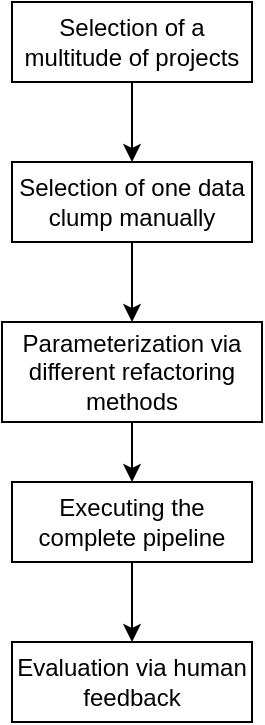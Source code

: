 <mxfile version="24.8.4">
  <diagram name="Page-1" id="BnJTHX-FgP2X6mprzwFl">
    <mxGraphModel dx="640" dy="418" grid="1" gridSize="10" guides="1" tooltips="1" connect="1" arrows="1" fold="1" page="1" pageScale="1" pageWidth="413" pageHeight="583" math="0" shadow="0">
      <root>
        <mxCell id="0" />
        <mxCell id="1" parent="0" />
        <mxCell id="LJy8CON3-BYgUMsDqb2D-6" style="edgeStyle=orthogonalEdgeStyle;rounded=0;orthogonalLoop=1;jettySize=auto;html=1;exitX=0.5;exitY=1;exitDx=0;exitDy=0;entryX=0.5;entryY=0;entryDx=0;entryDy=0;" edge="1" parent="1" source="LJy8CON3-BYgUMsDqb2D-1" target="LJy8CON3-BYgUMsDqb2D-2">
          <mxGeometry relative="1" as="geometry" />
        </mxCell>
        <mxCell id="LJy8CON3-BYgUMsDqb2D-1" value="Selection of a multitude of projects" style="rounded=0;whiteSpace=wrap;html=1;" vertex="1" parent="1">
          <mxGeometry x="40" y="40" width="120" height="40" as="geometry" />
        </mxCell>
        <mxCell id="LJy8CON3-BYgUMsDqb2D-7" style="edgeStyle=orthogonalEdgeStyle;rounded=0;orthogonalLoop=1;jettySize=auto;html=1;exitX=0.5;exitY=1;exitDx=0;exitDy=0;entryX=0.5;entryY=0;entryDx=0;entryDy=0;" edge="1" parent="1" source="LJy8CON3-BYgUMsDqb2D-2" target="LJy8CON3-BYgUMsDqb2D-4">
          <mxGeometry relative="1" as="geometry" />
        </mxCell>
        <mxCell id="LJy8CON3-BYgUMsDqb2D-2" value="Selection of one data clump manually" style="rounded=0;whiteSpace=wrap;html=1;" vertex="1" parent="1">
          <mxGeometry x="40" y="120" width="120" height="40" as="geometry" />
        </mxCell>
        <mxCell id="LJy8CON3-BYgUMsDqb2D-9" style="edgeStyle=orthogonalEdgeStyle;rounded=0;orthogonalLoop=1;jettySize=auto;html=1;exitX=0.5;exitY=1;exitDx=0;exitDy=0;" edge="1" parent="1" source="LJy8CON3-BYgUMsDqb2D-3" target="LJy8CON3-BYgUMsDqb2D-5">
          <mxGeometry relative="1" as="geometry" />
        </mxCell>
        <mxCell id="LJy8CON3-BYgUMsDqb2D-3" value="Executing the complete pipeline" style="rounded=0;whiteSpace=wrap;html=1;" vertex="1" parent="1">
          <mxGeometry x="40" y="280" width="120" height="40" as="geometry" />
        </mxCell>
        <mxCell id="LJy8CON3-BYgUMsDqb2D-8" style="edgeStyle=orthogonalEdgeStyle;rounded=0;orthogonalLoop=1;jettySize=auto;html=1;exitX=0.5;exitY=1;exitDx=0;exitDy=0;" edge="1" parent="1" source="LJy8CON3-BYgUMsDqb2D-4" target="LJy8CON3-BYgUMsDqb2D-3">
          <mxGeometry relative="1" as="geometry" />
        </mxCell>
        <mxCell id="LJy8CON3-BYgUMsDqb2D-4" value="Parameterization via different refactoring methods" style="rounded=0;whiteSpace=wrap;html=1;" vertex="1" parent="1">
          <mxGeometry x="35" y="200" width="130" height="50" as="geometry" />
        </mxCell>
        <mxCell id="LJy8CON3-BYgUMsDqb2D-5" value="Evaluation via human feedback" style="rounded=0;whiteSpace=wrap;html=1;" vertex="1" parent="1">
          <mxGeometry x="40" y="360" width="120" height="40" as="geometry" />
        </mxCell>
      </root>
    </mxGraphModel>
  </diagram>
</mxfile>
